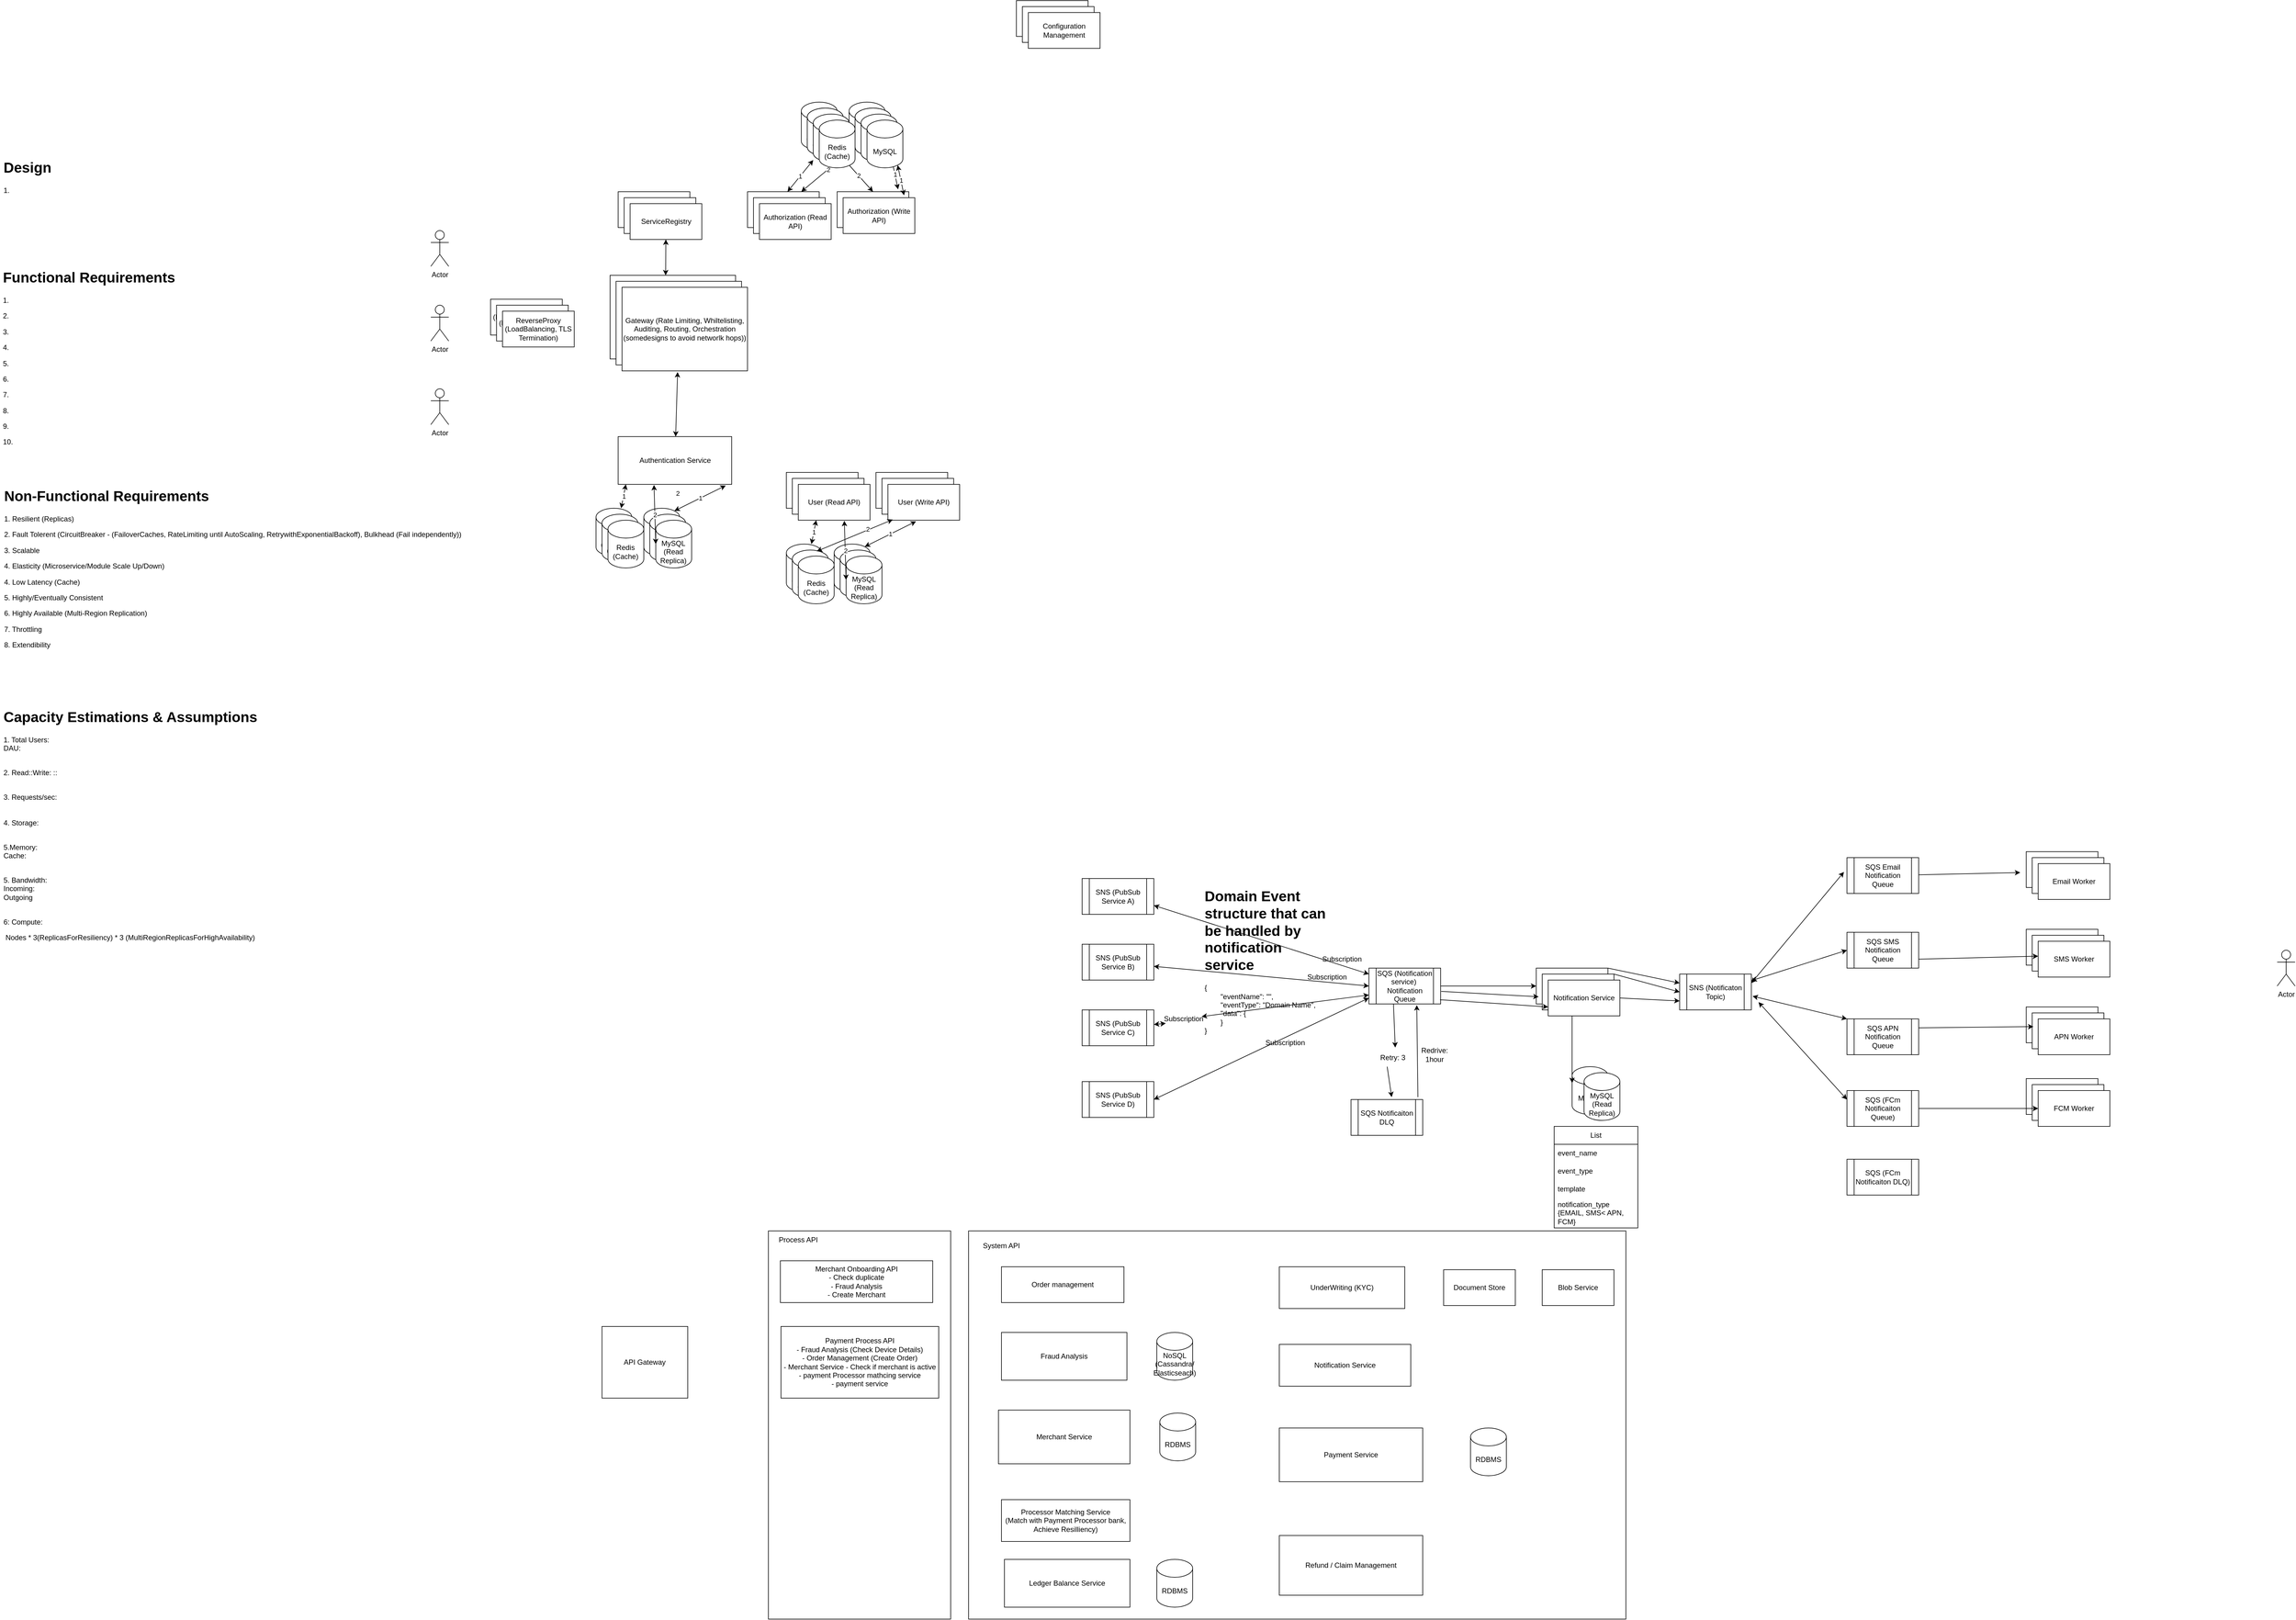 <mxfile version="21.6.8" type="device">
  <diagram id="5IbY6chEuLYtdWxYGzNw" name="Page-1">
    <mxGraphModel dx="3062" dy="1866" grid="1" gridSize="10" guides="1" tooltips="1" connect="1" arrows="1" fold="1" page="1" pageScale="1" pageWidth="850" pageHeight="1100" math="0" shadow="0">
      <root>
        <mxCell id="0" />
        <mxCell id="1" parent="0" />
        <mxCell id="gwHCqsxIp7rP5MhEEpe_-1" value="API Gateway (Authentication)" style="rounded=0;whiteSpace=wrap;html=1;" parent="1" vertex="1">
          <mxGeometry x="170" y="160" width="210" height="140" as="geometry" />
        </mxCell>
        <mxCell id="gwHCqsxIp7rP5MhEEpe_-2" value="Authorization" style="rounded=0;whiteSpace=wrap;html=1;" parent="1" vertex="1">
          <mxGeometry x="550" y="20" width="120" height="60" as="geometry" />
        </mxCell>
        <mxCell id="gwHCqsxIp7rP5MhEEpe_-3" value="ServiceRegistry" style="rounded=0;whiteSpace=wrap;html=1;" parent="1" vertex="1">
          <mxGeometry x="183.52" y="20" width="120" height="60" as="geometry" />
        </mxCell>
        <mxCell id="gwHCqsxIp7rP5MhEEpe_-4" value="ReverseProxy (LoadBalancing, TLS Termination)" style="rounded=0;whiteSpace=wrap;html=1;" parent="1" vertex="1">
          <mxGeometry x="-30" y="200" width="120" height="60" as="geometry" />
        </mxCell>
        <mxCell id="gwHCqsxIp7rP5MhEEpe_-5" value="ReverseProxy (LoadBalancing, TLS Termination)" style="rounded=0;whiteSpace=wrap;html=1;" parent="1" vertex="1">
          <mxGeometry x="-20" y="210" width="120" height="60" as="geometry" />
        </mxCell>
        <mxCell id="gwHCqsxIp7rP5MhEEpe_-6" value="ReverseProxy (LoadBalancing, TLS Termination)" style="rounded=0;whiteSpace=wrap;html=1;" parent="1" vertex="1">
          <mxGeometry x="-10" y="220" width="120" height="60" as="geometry" />
        </mxCell>
        <mxCell id="gwHCqsxIp7rP5MhEEpe_-7" value="API Gateway (Authentication)" style="rounded=0;whiteSpace=wrap;html=1;" parent="1" vertex="1">
          <mxGeometry x="180" y="170" width="210" height="140" as="geometry" />
        </mxCell>
        <mxCell id="gwHCqsxIp7rP5MhEEpe_-8" value="Gateway (Rate Limiting, Whiltelisting, Auditing, Routing, Orchestration (somedesigns to avoid networlk hops))" style="rounded=0;whiteSpace=wrap;html=1;" parent="1" vertex="1">
          <mxGeometry x="190" y="180" width="210" height="140" as="geometry" />
        </mxCell>
        <mxCell id="gwHCqsxIp7rP5MhEEpe_-9" value="ServiceRegistry" style="rounded=0;whiteSpace=wrap;html=1;" parent="1" vertex="1">
          <mxGeometry x="193.52" y="30" width="120" height="60" as="geometry" />
        </mxCell>
        <mxCell id="gwHCqsxIp7rP5MhEEpe_-10" value="ServiceRegistry" style="rounded=0;whiteSpace=wrap;html=1;" parent="1" vertex="1">
          <mxGeometry x="203.52" y="40" width="120" height="60" as="geometry" />
        </mxCell>
        <mxCell id="gwHCqsxIp7rP5MhEEpe_-11" value="Authorization (Write API)" style="rounded=0;whiteSpace=wrap;html=1;" parent="1" vertex="1">
          <mxGeometry x="560" y="30" width="120" height="60" as="geometry" />
        </mxCell>
        <mxCell id="gwHCqsxIp7rP5MhEEpe_-13" value="User" style="rounded=0;whiteSpace=wrap;html=1;" parent="1" vertex="1">
          <mxGeometry x="465" y="490" width="120" height="60" as="geometry" />
        </mxCell>
        <mxCell id="gwHCqsxIp7rP5MhEEpe_-14" value="User" style="rounded=0;whiteSpace=wrap;html=1;" parent="1" vertex="1">
          <mxGeometry x="475" y="500" width="120" height="60" as="geometry" />
        </mxCell>
        <mxCell id="gwHCqsxIp7rP5MhEEpe_-15" value="User (Read API)" style="rounded=0;whiteSpace=wrap;html=1;" parent="1" vertex="1">
          <mxGeometry x="485" y="510" width="120" height="60" as="geometry" />
        </mxCell>
        <mxCell id="gwHCqsxIp7rP5MhEEpe_-16" value="MySQL" style="shape=cylinder3;whiteSpace=wrap;html=1;boundedLbl=1;backgroundOutline=1;size=15;" parent="1" vertex="1">
          <mxGeometry x="570" y="-130" width="60" height="80" as="geometry" />
        </mxCell>
        <mxCell id="gwHCqsxIp7rP5MhEEpe_-18" value="Redis (Cache)" style="shape=cylinder3;whiteSpace=wrap;html=1;boundedLbl=1;backgroundOutline=1;size=15;" parent="1" vertex="1">
          <mxGeometry x="490" y="-130" width="60" height="80" as="geometry" />
        </mxCell>
        <mxCell id="gwHCqsxIp7rP5MhEEpe_-22" value="MySQL" style="shape=cylinder3;whiteSpace=wrap;html=1;boundedLbl=1;backgroundOutline=1;size=15;" parent="1" vertex="1">
          <mxGeometry x="580" y="-120" width="60" height="80" as="geometry" />
        </mxCell>
        <mxCell id="gwHCqsxIp7rP5MhEEpe_-23" value="Redis (Cache)" style="shape=cylinder3;whiteSpace=wrap;html=1;boundedLbl=1;backgroundOutline=1;size=15;" parent="1" vertex="1">
          <mxGeometry x="500" y="-120" width="60" height="80" as="geometry" />
        </mxCell>
        <mxCell id="gwHCqsxIp7rP5MhEEpe_-24" value="MySQL" style="shape=cylinder3;whiteSpace=wrap;html=1;boundedLbl=1;backgroundOutline=1;size=15;" parent="1" vertex="1">
          <mxGeometry x="590" y="-110" width="60" height="80" as="geometry" />
        </mxCell>
        <mxCell id="gwHCqsxIp7rP5MhEEpe_-25" value="Redis (Cache)" style="shape=cylinder3;whiteSpace=wrap;html=1;boundedLbl=1;backgroundOutline=1;size=15;" parent="1" vertex="1">
          <mxGeometry x="510" y="-110" width="60" height="80" as="geometry" />
        </mxCell>
        <mxCell id="gwHCqsxIp7rP5MhEEpe_-55" value="Authorization" style="rounded=0;whiteSpace=wrap;html=1;" parent="1" vertex="1">
          <mxGeometry x="400" y="20" width="120" height="60" as="geometry" />
        </mxCell>
        <mxCell id="gwHCqsxIp7rP5MhEEpe_-56" value="Authorization" style="rounded=0;whiteSpace=wrap;html=1;" parent="1" vertex="1">
          <mxGeometry x="410" y="30" width="120" height="60" as="geometry" />
        </mxCell>
        <mxCell id="gwHCqsxIp7rP5MhEEpe_-57" value="Authorization (Read API)" style="rounded=0;whiteSpace=wrap;html=1;" parent="1" vertex="1">
          <mxGeometry x="420" y="40" width="120" height="60" as="geometry" />
        </mxCell>
        <mxCell id="gwHCqsxIp7rP5MhEEpe_-58" value="1" style="endArrow=classic;startArrow=classic;html=1;rounded=0;exitX=0.85;exitY=-0.067;exitDx=0;exitDy=0;exitPerimeter=0;entryX=0.855;entryY=1;entryDx=0;entryDy=-4.35;entryPerimeter=0;" parent="1" source="gwHCqsxIp7rP5MhEEpe_-2" target="gwHCqsxIp7rP5MhEEpe_-24" edge="1">
          <mxGeometry width="50" height="50" relative="1" as="geometry">
            <mxPoint x="660" y="-30" as="sourcePoint" />
            <mxPoint x="710" y="-80" as="targetPoint" />
          </mxGeometry>
        </mxCell>
        <mxCell id="gwHCqsxIp7rP5MhEEpe_-59" value="1" style="endArrow=classic;startArrow=classic;html=1;rounded=0;exitX=0.558;exitY=0;exitDx=0;exitDy=0;exitPerimeter=0;" parent="1" source="gwHCqsxIp7rP5MhEEpe_-55" target="gwHCqsxIp7rP5MhEEpe_-25" edge="1">
          <mxGeometry width="50" height="50" relative="1" as="geometry">
            <mxPoint x="660" y="-30" as="sourcePoint" />
            <mxPoint x="710" y="-80" as="targetPoint" />
          </mxGeometry>
        </mxCell>
        <mxCell id="gwHCqsxIp7rP5MhEEpe_-60" value="2" style="endArrow=classic;startArrow=classic;html=1;rounded=0;exitX=0.75;exitY=0;exitDx=0;exitDy=0;entryX=0;entryY=1;entryDx=0;entryDy=-15;entryPerimeter=0;" parent="1" source="gwHCqsxIp7rP5MhEEpe_-55" target="gwHCqsxIp7rP5MhEEpe_-22" edge="1">
          <mxGeometry width="50" height="50" relative="1" as="geometry">
            <mxPoint x="660" y="-30" as="sourcePoint" />
            <mxPoint x="710" y="-80" as="targetPoint" />
          </mxGeometry>
        </mxCell>
        <mxCell id="gwHCqsxIp7rP5MhEEpe_-61" value="2" style="endArrow=classic;startArrow=classic;html=1;rounded=0;exitX=0.5;exitY=0;exitDx=0;exitDy=0;entryX=0.855;entryY=1;entryDx=0;entryDy=-4.35;entryPerimeter=0;" parent="1" source="gwHCqsxIp7rP5MhEEpe_-2" target="gwHCqsxIp7rP5MhEEpe_-25" edge="1">
          <mxGeometry width="50" height="50" relative="1" as="geometry">
            <mxPoint x="660" y="-30" as="sourcePoint" />
            <mxPoint x="710" y="-80" as="targetPoint" />
          </mxGeometry>
        </mxCell>
        <mxCell id="gwHCqsxIp7rP5MhEEpe_-63" value="MySQL" style="shape=cylinder3;whiteSpace=wrap;html=1;boundedLbl=1;backgroundOutline=1;size=15;" parent="1" vertex="1">
          <mxGeometry x="580" y="-120" width="60" height="80" as="geometry" />
        </mxCell>
        <mxCell id="gwHCqsxIp7rP5MhEEpe_-64" value="Redis (Cache)" style="shape=cylinder3;whiteSpace=wrap;html=1;boundedLbl=1;backgroundOutline=1;size=15;" parent="1" vertex="1">
          <mxGeometry x="500" y="-120" width="60" height="80" as="geometry" />
        </mxCell>
        <mxCell id="gwHCqsxIp7rP5MhEEpe_-65" value="MySQL" style="shape=cylinder3;whiteSpace=wrap;html=1;boundedLbl=1;backgroundOutline=1;size=15;" parent="1" vertex="1">
          <mxGeometry x="590" y="-110" width="60" height="80" as="geometry" />
        </mxCell>
        <mxCell id="gwHCqsxIp7rP5MhEEpe_-66" value="Redis (Cache)" style="shape=cylinder3;whiteSpace=wrap;html=1;boundedLbl=1;backgroundOutline=1;size=15;" parent="1" vertex="1">
          <mxGeometry x="510" y="-110" width="60" height="80" as="geometry" />
        </mxCell>
        <mxCell id="gwHCqsxIp7rP5MhEEpe_-67" value="MySQL" style="shape=cylinder3;whiteSpace=wrap;html=1;boundedLbl=1;backgroundOutline=1;size=15;" parent="1" vertex="1">
          <mxGeometry x="600" y="-100" width="60" height="80" as="geometry" />
        </mxCell>
        <mxCell id="gwHCqsxIp7rP5MhEEpe_-68" value="Redis (Cache)" style="shape=cylinder3;whiteSpace=wrap;html=1;boundedLbl=1;backgroundOutline=1;size=15;" parent="1" vertex="1">
          <mxGeometry x="520" y="-100" width="60" height="80" as="geometry" />
        </mxCell>
        <mxCell id="gwHCqsxIp7rP5MhEEpe_-69" value="1" style="endArrow=classic;startArrow=classic;html=1;rounded=0;exitX=0.85;exitY=-0.067;exitDx=0;exitDy=0;exitPerimeter=0;entryX=0.855;entryY=1;entryDx=0;entryDy=-4.35;entryPerimeter=0;" parent="1" target="gwHCqsxIp7rP5MhEEpe_-67" edge="1">
          <mxGeometry width="50" height="50" relative="1" as="geometry">
            <mxPoint x="662" y="25.98" as="sourcePoint" />
            <mxPoint x="720" y="-70" as="targetPoint" />
          </mxGeometry>
        </mxCell>
        <mxCell id="gwHCqsxIp7rP5MhEEpe_-70" value="MySQL" style="shape=cylinder3;whiteSpace=wrap;html=1;boundedLbl=1;backgroundOutline=1;size=15;" parent="1" vertex="1">
          <mxGeometry x="545" y="610" width="60" height="80" as="geometry" />
        </mxCell>
        <mxCell id="gwHCqsxIp7rP5MhEEpe_-71" value="Redis (Cache)" style="shape=cylinder3;whiteSpace=wrap;html=1;boundedLbl=1;backgroundOutline=1;size=15;" parent="1" vertex="1">
          <mxGeometry x="465" y="610" width="60" height="80" as="geometry" />
        </mxCell>
        <mxCell id="gwHCqsxIp7rP5MhEEpe_-72" value="MySQL" style="shape=cylinder3;whiteSpace=wrap;html=1;boundedLbl=1;backgroundOutline=1;size=15;" parent="1" vertex="1">
          <mxGeometry x="555" y="620" width="60" height="80" as="geometry" />
        </mxCell>
        <mxCell id="gwHCqsxIp7rP5MhEEpe_-73" value="Redis (Cache)" style="shape=cylinder3;whiteSpace=wrap;html=1;boundedLbl=1;backgroundOutline=1;size=15;" parent="1" vertex="1">
          <mxGeometry x="475" y="620" width="60" height="80" as="geometry" />
        </mxCell>
        <mxCell id="gwHCqsxIp7rP5MhEEpe_-74" value="MySQL (Read Replica)" style="shape=cylinder3;whiteSpace=wrap;html=1;boundedLbl=1;backgroundOutline=1;size=15;" parent="1" vertex="1">
          <mxGeometry x="565" y="630" width="60" height="80" as="geometry" />
        </mxCell>
        <mxCell id="gwHCqsxIp7rP5MhEEpe_-75" value="Redis (Cache)" style="shape=cylinder3;whiteSpace=wrap;html=1;boundedLbl=1;backgroundOutline=1;size=15;" parent="1" vertex="1">
          <mxGeometry x="485" y="630" width="60" height="80" as="geometry" />
        </mxCell>
        <mxCell id="gwHCqsxIp7rP5MhEEpe_-77" value="1" style="endArrow=classic;startArrow=classic;html=1;rounded=0;exitX=0.7;exitY=0;exitDx=0;exitDy=0;exitPerimeter=0;entryX=0.25;entryY=1;entryDx=0;entryDy=0;" parent="1" source="gwHCqsxIp7rP5MhEEpe_-71" target="gwHCqsxIp7rP5MhEEpe_-15" edge="1">
          <mxGeometry width="50" height="50" relative="1" as="geometry">
            <mxPoint x="965" y="460" as="sourcePoint" />
            <mxPoint x="1015" y="410" as="targetPoint" />
          </mxGeometry>
        </mxCell>
        <mxCell id="gwHCqsxIp7rP5MhEEpe_-79" value="User" style="rounded=0;whiteSpace=wrap;html=1;" parent="1" vertex="1">
          <mxGeometry x="615" y="490" width="120" height="60" as="geometry" />
        </mxCell>
        <mxCell id="gwHCqsxIp7rP5MhEEpe_-80" value="User" style="rounded=0;whiteSpace=wrap;html=1;" parent="1" vertex="1">
          <mxGeometry x="625" y="500" width="120" height="60" as="geometry" />
        </mxCell>
        <mxCell id="gwHCqsxIp7rP5MhEEpe_-81" value="User (Write API)" style="rounded=0;whiteSpace=wrap;html=1;" parent="1" vertex="1">
          <mxGeometry x="635" y="510" width="120" height="60" as="geometry" />
        </mxCell>
        <mxCell id="gwHCqsxIp7rP5MhEEpe_-82" value="1" style="endArrow=classic;startArrow=classic;html=1;rounded=0;exitX=0.855;exitY=0;exitDx=0;exitDy=4.35;exitPerimeter=0;entryX=0.392;entryY=1.033;entryDx=0;entryDy=0;entryPerimeter=0;" parent="1" source="gwHCqsxIp7rP5MhEEpe_-70" target="gwHCqsxIp7rP5MhEEpe_-81" edge="1">
          <mxGeometry width="50" height="50" relative="1" as="geometry">
            <mxPoint x="965" y="550" as="sourcePoint" />
            <mxPoint x="1015" y="500" as="targetPoint" />
          </mxGeometry>
        </mxCell>
        <mxCell id="gwHCqsxIp7rP5MhEEpe_-83" value="2" style="endArrow=classic;startArrow=classic;html=1;rounded=0;entryX=0.642;entryY=1.017;entryDx=0;entryDy=0;entryPerimeter=0;exitX=0;exitY=0.5;exitDx=0;exitDy=0;exitPerimeter=0;" parent="1" source="gwHCqsxIp7rP5MhEEpe_-74" target="gwHCqsxIp7rP5MhEEpe_-15" edge="1">
          <mxGeometry width="50" height="50" relative="1" as="geometry">
            <mxPoint x="965" y="550" as="sourcePoint" />
            <mxPoint x="1015" y="500" as="targetPoint" />
          </mxGeometry>
        </mxCell>
        <mxCell id="gwHCqsxIp7rP5MhEEpe_-84" value="" style="endArrow=classic;startArrow=classic;html=1;rounded=0;exitX=0.683;exitY=0.025;exitDx=0;exitDy=0;exitPerimeter=0;entryX=0.067;entryY=0.983;entryDx=0;entryDy=0;entryPerimeter=0;" parent="1" source="gwHCqsxIp7rP5MhEEpe_-73" target="gwHCqsxIp7rP5MhEEpe_-81" edge="1">
          <mxGeometry width="50" height="50" relative="1" as="geometry">
            <mxPoint x="965" y="550" as="sourcePoint" />
            <mxPoint x="1015" y="500" as="targetPoint" />
          </mxGeometry>
        </mxCell>
        <mxCell id="gwHCqsxIp7rP5MhEEpe_-85" value="2" style="edgeLabel;html=1;align=center;verticalAlign=middle;resizable=0;points=[];" parent="gwHCqsxIp7rP5MhEEpe_-84" vertex="1" connectable="0">
          <mxGeometry x="0.352" y="2" relative="1" as="geometry">
            <mxPoint as="offset" />
          </mxGeometry>
        </mxCell>
        <mxCell id="gwHCqsxIp7rP5MhEEpe_-108" value="Authentication Service" style="rounded=0;whiteSpace=wrap;html=1;" parent="1" vertex="1">
          <mxGeometry x="183.52" y="430" width="190" height="80" as="geometry" />
        </mxCell>
        <mxCell id="gwHCqsxIp7rP5MhEEpe_-109" value="MySQL" style="shape=cylinder3;whiteSpace=wrap;html=1;boundedLbl=1;backgroundOutline=1;size=15;" parent="1" vertex="1">
          <mxGeometry x="226.48" y="550" width="60" height="80" as="geometry" />
        </mxCell>
        <mxCell id="gwHCqsxIp7rP5MhEEpe_-110" value="Redis (Cache)" style="shape=cylinder3;whiteSpace=wrap;html=1;boundedLbl=1;backgroundOutline=1;size=15;" parent="1" vertex="1">
          <mxGeometry x="146.48" y="550" width="60" height="80" as="geometry" />
        </mxCell>
        <mxCell id="gwHCqsxIp7rP5MhEEpe_-111" value="MySQL" style="shape=cylinder3;whiteSpace=wrap;html=1;boundedLbl=1;backgroundOutline=1;size=15;" parent="1" vertex="1">
          <mxGeometry x="236.48" y="560" width="60" height="80" as="geometry" />
        </mxCell>
        <mxCell id="gwHCqsxIp7rP5MhEEpe_-112" value="Redis (Cache)" style="shape=cylinder3;whiteSpace=wrap;html=1;boundedLbl=1;backgroundOutline=1;size=15;" parent="1" vertex="1">
          <mxGeometry x="156.48" y="560" width="60" height="80" as="geometry" />
        </mxCell>
        <mxCell id="gwHCqsxIp7rP5MhEEpe_-113" value="MySQL (Read Replica)" style="shape=cylinder3;whiteSpace=wrap;html=1;boundedLbl=1;backgroundOutline=1;size=15;" parent="1" vertex="1">
          <mxGeometry x="246.48" y="570" width="60" height="80" as="geometry" />
        </mxCell>
        <mxCell id="gwHCqsxIp7rP5MhEEpe_-114" value="Redis (Cache)" style="shape=cylinder3;whiteSpace=wrap;html=1;boundedLbl=1;backgroundOutline=1;size=15;" parent="1" vertex="1">
          <mxGeometry x="166.48" y="570" width="60" height="80" as="geometry" />
        </mxCell>
        <mxCell id="gwHCqsxIp7rP5MhEEpe_-115" value="1" style="endArrow=classic;startArrow=classic;html=1;rounded=0;exitX=0.7;exitY=0;exitDx=0;exitDy=0;exitPerimeter=0;entryX=0.25;entryY=1;entryDx=0;entryDy=0;" parent="1" source="gwHCqsxIp7rP5MhEEpe_-110" edge="1">
          <mxGeometry width="50" height="50" relative="1" as="geometry">
            <mxPoint x="646.48" y="400" as="sourcePoint" />
            <mxPoint x="196.48" y="510" as="targetPoint" />
          </mxGeometry>
        </mxCell>
        <mxCell id="gwHCqsxIp7rP5MhEEpe_-116" value="1" style="endArrow=classic;startArrow=classic;html=1;rounded=0;exitX=0.855;exitY=0;exitDx=0;exitDy=4.35;exitPerimeter=0;entryX=0.392;entryY=1.033;entryDx=0;entryDy=0;entryPerimeter=0;" parent="1" source="gwHCqsxIp7rP5MhEEpe_-109" edge="1">
          <mxGeometry width="50" height="50" relative="1" as="geometry">
            <mxPoint x="646.48" y="490" as="sourcePoint" />
            <mxPoint x="363.52" y="511.98" as="targetPoint" />
          </mxGeometry>
        </mxCell>
        <mxCell id="gwHCqsxIp7rP5MhEEpe_-117" value="2" style="endArrow=classic;startArrow=classic;html=1;rounded=0;entryX=0.642;entryY=1.017;entryDx=0;entryDy=0;entryPerimeter=0;exitX=0;exitY=0.5;exitDx=0;exitDy=0;exitPerimeter=0;" parent="1" source="gwHCqsxIp7rP5MhEEpe_-113" edge="1">
          <mxGeometry width="50" height="50" relative="1" as="geometry">
            <mxPoint x="646.48" y="490" as="sourcePoint" />
            <mxPoint x="243.52" y="511.02" as="targetPoint" />
          </mxGeometry>
        </mxCell>
        <mxCell id="gwHCqsxIp7rP5MhEEpe_-118" value="2" style="edgeLabel;html=1;align=center;verticalAlign=middle;resizable=0;points=[];" parent="1" vertex="1" connectable="0">
          <mxGeometry x="282.517" y="524.34" as="geometry" />
        </mxCell>
        <mxCell id="gwHCqsxIp7rP5MhEEpe_-119" value="" style="endArrow=classic;startArrow=classic;html=1;rounded=0;exitX=0.443;exitY=0;exitDx=0;exitDy=0;exitPerimeter=0;" parent="1" source="gwHCqsxIp7rP5MhEEpe_-1" target="gwHCqsxIp7rP5MhEEpe_-10" edge="1">
          <mxGeometry width="50" height="50" relative="1" as="geometry">
            <mxPoint x="670" y="270" as="sourcePoint" />
            <mxPoint x="720" y="220" as="targetPoint" />
          </mxGeometry>
        </mxCell>
        <mxCell id="kbgFcAGoHfSZG_7xuQN--1" value="&lt;h1&gt;Functional Requirements&lt;br&gt;&lt;/h1&gt;&lt;p&gt;1.&lt;/p&gt;&lt;p&gt;2.&lt;/p&gt;&lt;p&gt;3.&lt;/p&gt;&lt;p&gt;4.&lt;/p&gt;&lt;p&gt;5.&lt;/p&gt;&lt;p&gt;6.&lt;/p&gt;&lt;p&gt;7.&lt;/p&gt;&lt;p&gt;8.&lt;/p&gt;&lt;p&gt;9.&lt;/p&gt;&lt;p&gt;10.&lt;/p&gt;&lt;p&gt;&lt;br&gt;&lt;/p&gt;" style="text;html=1;strokeColor=none;fillColor=none;spacing=5;spacingTop=-20;whiteSpace=wrap;overflow=hidden;rounded=0;" parent="1" vertex="1">
          <mxGeometry x="-851" y="144" width="650" height="355" as="geometry" />
        </mxCell>
        <mxCell id="kbgFcAGoHfSZG_7xuQN--2" value="&lt;h1&gt;Non-Functional Requirements&lt;br&gt;&lt;/h1&gt;&lt;p&gt;1. Resilient (Replicas)&lt;br&gt;&lt;/p&gt;&lt;p&gt;2. Fault Tolerent (CircuitBreaker - (FailoverCaches, RateLimiting until AutoScaling, RetrywithExponentialBackoff), Bulkhead (Fail independently))&lt;br&gt;&lt;/p&gt;&lt;p&gt;3. Scalable&lt;/p&gt;&lt;p&gt;4. Elasticity (Microservice/Module Scale Up/Down)&lt;br&gt;&lt;/p&gt;&lt;p&gt;4. Low Latency (Cache)&lt;br&gt;&lt;/p&gt;&lt;p&gt;5. Highly/Eventually Consistent&lt;/p&gt;&lt;p&gt;6. Highly Available (Multi-Region Replication)&lt;br&gt;&lt;/p&gt;&lt;p&gt;7. Throttling&lt;/p&gt;&lt;p&gt;8. Extendibility&lt;br&gt;&lt;/p&gt;" style="text;html=1;strokeColor=none;fillColor=none;spacing=5;spacingTop=-20;whiteSpace=wrap;overflow=hidden;rounded=0;" parent="1" vertex="1">
          <mxGeometry x="-849" y="510" width="779" height="290" as="geometry" />
        </mxCell>
        <mxCell id="kbgFcAGoHfSZG_7xuQN--3" value="&lt;h1&gt;Design&lt;br&gt;&lt;/h1&gt;&lt;p&gt;1.&lt;/p&gt;" style="text;html=1;strokeColor=none;fillColor=none;spacing=5;spacingTop=-20;whiteSpace=wrap;overflow=hidden;rounded=0;" parent="1" vertex="1">
          <mxGeometry x="-850" y="-40" width="720" height="160" as="geometry" />
        </mxCell>
        <mxCell id="kbgFcAGoHfSZG_7xuQN--4" value="Actor" style="shape=umlActor;verticalLabelPosition=bottom;verticalAlign=top;html=1;outlineConnect=0;" parent="1" vertex="1">
          <mxGeometry x="-130" y="210" width="30" height="60" as="geometry" />
        </mxCell>
        <mxCell id="kbgFcAGoHfSZG_7xuQN--5" value="Actor" style="shape=umlActor;verticalLabelPosition=bottom;verticalAlign=top;html=1;outlineConnect=0;" parent="1" vertex="1">
          <mxGeometry x="-130" y="350" width="30" height="60" as="geometry" />
        </mxCell>
        <mxCell id="kbgFcAGoHfSZG_7xuQN--6" value="Actor" style="shape=umlActor;verticalLabelPosition=bottom;verticalAlign=top;html=1;outlineConnect=0;" parent="1" vertex="1">
          <mxGeometry x="-130" y="85" width="30" height="60" as="geometry" />
        </mxCell>
        <mxCell id="kbgFcAGoHfSZG_7xuQN--11" value="Configuration Management" style="rounded=0;whiteSpace=wrap;html=1;" parent="1" vertex="1">
          <mxGeometry x="850" y="-300" width="120" height="60" as="geometry" />
        </mxCell>
        <mxCell id="kbgFcAGoHfSZG_7xuQN--12" value="Configuration Management" style="rounded=0;whiteSpace=wrap;html=1;" parent="1" vertex="1">
          <mxGeometry x="860" y="-290" width="120" height="60" as="geometry" />
        </mxCell>
        <mxCell id="kbgFcAGoHfSZG_7xuQN--13" value="Configuration Management" style="rounded=0;whiteSpace=wrap;html=1;" parent="1" vertex="1">
          <mxGeometry x="870" y="-280" width="120" height="60" as="geometry" />
        </mxCell>
        <mxCell id="kbgFcAGoHfSZG_7xuQN--14" value="" style="endArrow=classic;startArrow=classic;html=1;rounded=0;entryX=0.443;entryY=1.014;entryDx=0;entryDy=0;entryPerimeter=0;" parent="1" source="gwHCqsxIp7rP5MhEEpe_-108" target="gwHCqsxIp7rP5MhEEpe_-8" edge="1">
          <mxGeometry width="50" height="50" relative="1" as="geometry">
            <mxPoint x="600" y="470" as="sourcePoint" />
            <mxPoint x="650" y="420" as="targetPoint" />
          </mxGeometry>
        </mxCell>
        <mxCell id="kbgFcAGoHfSZG_7xuQN--94" value="&lt;h1&gt;Capacity Estimations &amp;amp; Assumptions&lt;br&gt;&lt;/h1&gt;&lt;p&gt;1. Total Users:&lt;br&gt;DAU: &lt;br&gt;&lt;br&gt;&lt;/p&gt;&lt;p&gt;2. Read::Write: ::&lt;br&gt;&lt;br&gt;&lt;/p&gt;&lt;p&gt;3. Requests/sec:&lt;br&gt;&lt;br&gt;&lt;br&gt; 4. Storage:&lt;br&gt;&lt;br&gt; &lt;/p&gt;&lt;p&gt;5.Memory:&lt;br&gt;Cache:&lt;br&gt;&lt;br&gt;&lt;/p&gt;&lt;p&gt;5. Bandwidth:&lt;br&gt;Incoming:&lt;br&gt;Outgoing&lt;/p&gt;&lt;p&gt;&lt;br&gt;6: Compute:&lt;/p&gt;&lt;p&gt;&amp;nbsp;Nodes * 3(ReplicasForResiliency) * 3 (MultiRegionReplicasForHighAvailability)&lt;br&gt;&lt;/p&gt;" style="text;html=1;strokeColor=none;fillColor=none;spacing=5;spacingTop=-20;whiteSpace=wrap;overflow=hidden;rounded=0;" parent="1" vertex="1">
          <mxGeometry x="-850" y="880" width="630" height="540" as="geometry" />
        </mxCell>
        <mxCell id="kb_eebOLBFyuU_Tj5Dm--1" value="API Gateway" style="rounded=0;whiteSpace=wrap;html=1;" parent="1" vertex="1">
          <mxGeometry x="156.48" y="1920" width="143.52" height="120" as="geometry" />
        </mxCell>
        <mxCell id="kb_eebOLBFyuU_Tj5Dm--2" value="" style="rounded=0;whiteSpace=wrap;html=1;" parent="1" vertex="1">
          <mxGeometry x="435" y="1760" width="305" height="650" as="geometry" />
        </mxCell>
        <mxCell id="kb_eebOLBFyuU_Tj5Dm--3" value="" style="rounded=0;whiteSpace=wrap;html=1;" parent="1" vertex="1">
          <mxGeometry x="770" y="1760" width="1100" height="650" as="geometry" />
        </mxCell>
        <mxCell id="kb_eebOLBFyuU_Tj5Dm--4" value="Process API" style="text;html=1;strokeColor=none;fillColor=none;align=center;verticalAlign=middle;whiteSpace=wrap;rounded=0;" parent="1" vertex="1">
          <mxGeometry x="435" y="1760" width="100" height="30" as="geometry" />
        </mxCell>
        <mxCell id="kb_eebOLBFyuU_Tj5Dm--5" value="System API" style="text;html=1;strokeColor=none;fillColor=none;align=center;verticalAlign=middle;whiteSpace=wrap;rounded=0;" parent="1" vertex="1">
          <mxGeometry x="780" y="1770" width="90" height="30" as="geometry" />
        </mxCell>
        <mxCell id="kb_eebOLBFyuU_Tj5Dm--7" value="Merchant Onboarding API&lt;br&gt;- Check duplicate&lt;br&gt;&lt;div&gt;- Fraud Analysis&lt;/div&gt;&lt;div&gt;- Create Merchant&lt;br&gt;&lt;/div&gt;" style="rounded=0;whiteSpace=wrap;html=1;" parent="1" vertex="1">
          <mxGeometry x="455" y="1810" width="255" height="70" as="geometry" />
        </mxCell>
        <mxCell id="kb_eebOLBFyuU_Tj5Dm--8" value="Payment Process API&lt;br&gt;&lt;div&gt;- Fraud Analysis (Check Device Details)&lt;/div&gt;&lt;div&gt;- Order Management (Create Order)&lt;br&gt;- Merchant Service - Check if merchant is active&lt;br&gt;- payment Processor mathcing service&lt;br&gt;- payment service&lt;br&gt;&lt;/div&gt;" style="rounded=0;whiteSpace=wrap;html=1;" parent="1" vertex="1">
          <mxGeometry x="456" y="1920" width="264" height="120" as="geometry" />
        </mxCell>
        <mxCell id="kb_eebOLBFyuU_Tj5Dm--9" value="Fraud Analysis" style="rounded=0;whiteSpace=wrap;html=1;" parent="1" vertex="1">
          <mxGeometry x="825" y="1930" width="210" height="80" as="geometry" />
        </mxCell>
        <mxCell id="kb_eebOLBFyuU_Tj5Dm--10" value="Order management" style="rounded=0;whiteSpace=wrap;html=1;" parent="1" vertex="1">
          <mxGeometry x="825" y="1820" width="205" height="60" as="geometry" />
        </mxCell>
        <mxCell id="kb_eebOLBFyuU_Tj5Dm--11" value="NoSQL (Cassandra/&lt;br&gt;Elasticseach)" style="shape=cylinder3;whiteSpace=wrap;html=1;boundedLbl=1;backgroundOutline=1;size=15;" parent="1" vertex="1">
          <mxGeometry x="1085" y="1930" width="60" height="80" as="geometry" />
        </mxCell>
        <mxCell id="kb_eebOLBFyuU_Tj5Dm--12" value="Merchant Service" style="rounded=0;whiteSpace=wrap;html=1;" parent="1" vertex="1">
          <mxGeometry x="820" y="2060" width="220" height="90" as="geometry" />
        </mxCell>
        <mxCell id="kb_eebOLBFyuU_Tj5Dm--13" value="RDBMS" style="shape=cylinder3;whiteSpace=wrap;html=1;boundedLbl=1;backgroundOutline=1;size=15;" parent="1" vertex="1">
          <mxGeometry x="1090" y="2065" width="60" height="80" as="geometry" />
        </mxCell>
        <mxCell id="kb_eebOLBFyuU_Tj5Dm--14" value="Processor Matching Service &lt;br&gt;(Match with Payment Processor bank,&lt;br&gt;Achieve Resilliency)" style="rounded=0;whiteSpace=wrap;html=1;" parent="1" vertex="1">
          <mxGeometry x="825" y="2210" width="215" height="70" as="geometry" />
        </mxCell>
        <mxCell id="kb_eebOLBFyuU_Tj5Dm--15" value="UnderWriting (KYC)" style="rounded=0;whiteSpace=wrap;html=1;" parent="1" vertex="1">
          <mxGeometry x="1290" y="1820" width="210" height="70" as="geometry" />
        </mxCell>
        <mxCell id="kb_eebOLBFyuU_Tj5Dm--16" value="Notification Service" style="rounded=0;whiteSpace=wrap;html=1;" parent="1" vertex="1">
          <mxGeometry x="1290" y="1950" width="220" height="70" as="geometry" />
        </mxCell>
        <mxCell id="kb_eebOLBFyuU_Tj5Dm--18" value="Payment Service" style="rounded=0;whiteSpace=wrap;html=1;" parent="1" vertex="1">
          <mxGeometry x="1290" y="2090" width="240" height="90" as="geometry" />
        </mxCell>
        <mxCell id="kb_eebOLBFyuU_Tj5Dm--19" value="Document Store" style="rounded=0;whiteSpace=wrap;html=1;" parent="1" vertex="1">
          <mxGeometry x="1565" y="1825" width="120" height="60" as="geometry" />
        </mxCell>
        <mxCell id="kb_eebOLBFyuU_Tj5Dm--20" value="Blob Service" style="rounded=0;whiteSpace=wrap;html=1;" parent="1" vertex="1">
          <mxGeometry x="1730" y="1825" width="120" height="60" as="geometry" />
        </mxCell>
        <mxCell id="kb_eebOLBFyuU_Tj5Dm--21" value="RDBMS" style="shape=cylinder3;whiteSpace=wrap;html=1;boundedLbl=1;backgroundOutline=1;size=15;" parent="1" vertex="1">
          <mxGeometry x="1610" y="2090" width="60" height="80" as="geometry" />
        </mxCell>
        <mxCell id="kb_eebOLBFyuU_Tj5Dm--22" value="Refund / Claim Management" style="rounded=0;whiteSpace=wrap;html=1;" parent="1" vertex="1">
          <mxGeometry x="1290" y="2270" width="240" height="100" as="geometry" />
        </mxCell>
        <mxCell id="kb_eebOLBFyuU_Tj5Dm--24" value="Ledger Balance Service" style="rounded=0;whiteSpace=wrap;html=1;" parent="1" vertex="1">
          <mxGeometry x="830" y="2310" width="210" height="80" as="geometry" />
        </mxCell>
        <mxCell id="kb_eebOLBFyuU_Tj5Dm--25" value="RDBMS" style="shape=cylinder3;whiteSpace=wrap;html=1;boundedLbl=1;backgroundOutline=1;size=15;" parent="1" vertex="1">
          <mxGeometry x="1085" y="2310" width="60" height="80" as="geometry" />
        </mxCell>
        <mxCell id="PAITsjhqFZbdv7n3hjvy-2" value="SQS (Notification service)&amp;nbsp;&lt;br&gt;Notification Queue" style="shape=process;whiteSpace=wrap;html=1;backgroundOutline=1;" parent="1" vertex="1">
          <mxGeometry x="1440" y="1320" width="120" height="60" as="geometry" />
        </mxCell>
        <mxCell id="PAITsjhqFZbdv7n3hjvy-3" value="SNS (PubSub Service A)" style="shape=process;whiteSpace=wrap;html=1;backgroundOutline=1;" parent="1" vertex="1">
          <mxGeometry x="960" y="1170" width="120" height="60" as="geometry" />
        </mxCell>
        <mxCell id="PAITsjhqFZbdv7n3hjvy-4" value="SNS (PubSub Service B)" style="shape=process;whiteSpace=wrap;html=1;backgroundOutline=1;" parent="1" vertex="1">
          <mxGeometry x="960" y="1280" width="120" height="60" as="geometry" />
        </mxCell>
        <mxCell id="PAITsjhqFZbdv7n3hjvy-5" value="SNS (PubSub Service C)" style="shape=process;whiteSpace=wrap;html=1;backgroundOutline=1;" parent="1" vertex="1">
          <mxGeometry x="960" y="1390" width="120" height="60" as="geometry" />
        </mxCell>
        <mxCell id="PAITsjhqFZbdv7n3hjvy-6" value="SNS (PubSub Service D)" style="shape=process;whiteSpace=wrap;html=1;backgroundOutline=1;" parent="1" vertex="1">
          <mxGeometry x="960" y="1510" width="120" height="60" as="geometry" />
        </mxCell>
        <mxCell id="PAITsjhqFZbdv7n3hjvy-9" value="&lt;h1&gt;Domain Event structure that can be handled by notification service&lt;/h1&gt;&lt;div&gt;{&lt;/div&gt;&lt;div&gt;&lt;span style=&quot;white-space: pre;&quot;&gt;&#x9;&lt;/span&gt;&quot;eventName&quot;: &quot;&quot;,&lt;br&gt;&lt;/div&gt;&lt;div&gt;&lt;span style=&quot;white-space: pre;&quot;&gt;&#x9;&lt;/span&gt;&quot;eventType&quot;: &quot;Domain Name&quot;,&lt;br&gt;&lt;span style=&quot;white-space: pre;&quot;&gt;&#x9;&lt;/span&gt;&quot;data&quot;: {&lt;/div&gt;&lt;div&gt;&lt;span style=&quot;white-space: pre;&quot;&gt;&#x9;&lt;/span&gt;}&lt;br&gt;&lt;/div&gt;&lt;div&gt;}&lt;/div&gt;" style="text;html=1;strokeColor=none;fillColor=none;spacing=5;spacingTop=-20;whiteSpace=wrap;overflow=hidden;rounded=0;" parent="1" vertex="1">
          <mxGeometry x="1160" y="1180" width="220" height="330" as="geometry" />
        </mxCell>
        <mxCell id="PAITsjhqFZbdv7n3hjvy-18" value="SQS Notificaiton DLQ" style="shape=process;whiteSpace=wrap;html=1;backgroundOutline=1;" parent="1" vertex="1">
          <mxGeometry x="1410" y="1540" width="120" height="60" as="geometry" />
        </mxCell>
        <mxCell id="PAITsjhqFZbdv7n3hjvy-19" value="Notification Service" style="rounded=0;whiteSpace=wrap;html=1;" parent="1" vertex="1">
          <mxGeometry x="1720" y="1320" width="120" height="60" as="geometry" />
        </mxCell>
        <mxCell id="PAITsjhqFZbdv7n3hjvy-24" value="MySQL" style="shape=cylinder3;whiteSpace=wrap;html=1;boundedLbl=1;backgroundOutline=1;size=15;" parent="1" vertex="1">
          <mxGeometry x="1780" y="1485" width="60" height="80" as="geometry" />
        </mxCell>
        <mxCell id="PAITsjhqFZbdv7n3hjvy-25" value="MySQL (Read Replica)" style="shape=cylinder3;whiteSpace=wrap;html=1;boundedLbl=1;backgroundOutline=1;size=15;" parent="1" vertex="1">
          <mxGeometry x="1800" y="1495" width="60" height="80" as="geometry" />
        </mxCell>
        <mxCell id="PAITsjhqFZbdv7n3hjvy-26" value="List" style="swimlane;fontStyle=0;childLayout=stackLayout;horizontal=1;startSize=30;horizontalStack=0;resizeParent=1;resizeParentMax=0;resizeLast=0;collapsible=1;marginBottom=0;whiteSpace=wrap;html=1;" parent="1" vertex="1">
          <mxGeometry x="1750" y="1585" width="140" height="170" as="geometry" />
        </mxCell>
        <mxCell id="PAITsjhqFZbdv7n3hjvy-27" value="event_name" style="text;strokeColor=none;fillColor=none;align=left;verticalAlign=middle;spacingLeft=4;spacingRight=4;overflow=hidden;points=[[0,0.5],[1,0.5]];portConstraint=eastwest;rotatable=0;whiteSpace=wrap;html=1;" parent="PAITsjhqFZbdv7n3hjvy-26" vertex="1">
          <mxGeometry y="30" width="140" height="30" as="geometry" />
        </mxCell>
        <mxCell id="PAITsjhqFZbdv7n3hjvy-28" value="event_type" style="text;strokeColor=none;fillColor=none;align=left;verticalAlign=middle;spacingLeft=4;spacingRight=4;overflow=hidden;points=[[0,0.5],[1,0.5]];portConstraint=eastwest;rotatable=0;whiteSpace=wrap;html=1;" parent="PAITsjhqFZbdv7n3hjvy-26" vertex="1">
          <mxGeometry y="60" width="140" height="30" as="geometry" />
        </mxCell>
        <mxCell id="PAITsjhqFZbdv7n3hjvy-29" value="template" style="text;strokeColor=none;fillColor=none;align=left;verticalAlign=middle;spacingLeft=4;spacingRight=4;overflow=hidden;points=[[0,0.5],[1,0.5]];portConstraint=eastwest;rotatable=0;whiteSpace=wrap;html=1;" parent="PAITsjhqFZbdv7n3hjvy-26" vertex="1">
          <mxGeometry y="90" width="140" height="30" as="geometry" />
        </mxCell>
        <mxCell id="PAITsjhqFZbdv7n3hjvy-30" value="notification_type {EMAIL, SMS&amp;lt; APN, FCM}" style="text;strokeColor=none;fillColor=none;align=left;verticalAlign=middle;spacingLeft=4;spacingRight=4;overflow=hidden;points=[[0,0.5],[1,0.5]];portConstraint=eastwest;rotatable=0;whiteSpace=wrap;html=1;" parent="PAITsjhqFZbdv7n3hjvy-26" vertex="1">
          <mxGeometry y="120" width="140" height="50" as="geometry" />
        </mxCell>
        <mxCell id="PAITsjhqFZbdv7n3hjvy-31" value="" style="endArrow=classic;startArrow=classic;html=1;rounded=0;entryX=0;entryY=0;entryDx=0;entryDy=27.5;entryPerimeter=0;exitX=0.5;exitY=1;exitDx=0;exitDy=0;" parent="1" source="PAITsjhqFZbdv7n3hjvy-19" target="PAITsjhqFZbdv7n3hjvy-24" edge="1">
          <mxGeometry width="50" height="50" relative="1" as="geometry">
            <mxPoint x="1440" y="1400" as="sourcePoint" />
            <mxPoint x="1490" y="1350" as="targetPoint" />
          </mxGeometry>
        </mxCell>
        <mxCell id="PAITsjhqFZbdv7n3hjvy-32" value="" style="endArrow=classic;startArrow=classic;html=1;rounded=0;exitX=1;exitY=0.5;exitDx=0;exitDy=0;" parent="1" source="PAITsjhqFZbdv7n3hjvy-6" edge="1">
          <mxGeometry width="50" height="50" relative="1" as="geometry">
            <mxPoint x="1440" y="1400" as="sourcePoint" />
            <mxPoint x="1440" y="1370" as="targetPoint" />
          </mxGeometry>
        </mxCell>
        <mxCell id="PAITsjhqFZbdv7n3hjvy-33" value="Subscription" style="text;html=1;strokeColor=none;fillColor=none;align=center;verticalAlign=middle;whiteSpace=wrap;rounded=0;" parent="1" vertex="1">
          <mxGeometry x="1270" y="1430" width="60" height="30" as="geometry" />
        </mxCell>
        <mxCell id="PAITsjhqFZbdv7n3hjvy-34" value="" style="endArrow=classic;startArrow=classic;html=1;rounded=0;entryX=0;entryY=0.75;entryDx=0;entryDy=0;" parent="1" source="PAITsjhqFZbdv7n3hjvy-39" target="PAITsjhqFZbdv7n3hjvy-2" edge="1">
          <mxGeometry width="50" height="50" relative="1" as="geometry">
            <mxPoint x="1090" y="1550" as="sourcePoint" />
            <mxPoint x="1500" y="1360" as="targetPoint" />
          </mxGeometry>
        </mxCell>
        <mxCell id="PAITsjhqFZbdv7n3hjvy-35" value="" style="endArrow=classic;startArrow=classic;html=1;rounded=0;exitX=1;exitY=0.617;exitDx=0;exitDy=0;exitPerimeter=0;entryX=0;entryY=0.5;entryDx=0;entryDy=0;" parent="1" source="PAITsjhqFZbdv7n3hjvy-4" target="PAITsjhqFZbdv7n3hjvy-2" edge="1">
          <mxGeometry width="50" height="50" relative="1" as="geometry">
            <mxPoint x="1440" y="1400" as="sourcePoint" />
            <mxPoint x="1490" y="1350" as="targetPoint" />
          </mxGeometry>
        </mxCell>
        <mxCell id="PAITsjhqFZbdv7n3hjvy-37" value="Subscription" style="text;html=1;strokeColor=none;fillColor=none;align=center;verticalAlign=middle;whiteSpace=wrap;rounded=0;" parent="1" vertex="1">
          <mxGeometry x="1340" y="1320" width="60" height="30" as="geometry" />
        </mxCell>
        <mxCell id="PAITsjhqFZbdv7n3hjvy-40" value="" style="endArrow=classic;startArrow=classic;html=1;rounded=0;entryX=0;entryY=0.75;entryDx=0;entryDy=0;" parent="1" source="PAITsjhqFZbdv7n3hjvy-5" target="PAITsjhqFZbdv7n3hjvy-39" edge="1">
          <mxGeometry width="50" height="50" relative="1" as="geometry">
            <mxPoint x="1080" y="1412" as="sourcePoint" />
            <mxPoint x="1445" y="1365" as="targetPoint" />
          </mxGeometry>
        </mxCell>
        <mxCell id="PAITsjhqFZbdv7n3hjvy-39" value="Subscription" style="text;html=1;strokeColor=none;fillColor=none;align=center;verticalAlign=middle;whiteSpace=wrap;rounded=0;" parent="1" vertex="1">
          <mxGeometry x="1100" y="1390" width="60" height="30" as="geometry" />
        </mxCell>
        <mxCell id="PAITsjhqFZbdv7n3hjvy-42" value="" style="endArrow=classic;startArrow=classic;html=1;rounded=0;exitX=1;exitY=0.75;exitDx=0;exitDy=0;" parent="1" source="PAITsjhqFZbdv7n3hjvy-3" edge="1">
          <mxGeometry width="50" height="50" relative="1" as="geometry">
            <mxPoint x="1080" y="1215" as="sourcePoint" />
            <mxPoint x="1440" y="1330" as="targetPoint" />
          </mxGeometry>
        </mxCell>
        <mxCell id="PAITsjhqFZbdv7n3hjvy-44" value="Subscription" style="text;html=1;strokeColor=none;fillColor=none;align=center;verticalAlign=middle;whiteSpace=wrap;rounded=0;" parent="1" vertex="1">
          <mxGeometry x="1365" y="1290" width="60" height="30" as="geometry" />
        </mxCell>
        <mxCell id="PAITsjhqFZbdv7n3hjvy-45" value="" style="endArrow=classic;html=1;rounded=0;entryX=0;entryY=0.5;entryDx=0;entryDy=0;exitX=1;exitY=0.5;exitDx=0;exitDy=0;" parent="1" source="PAITsjhqFZbdv7n3hjvy-2" target="PAITsjhqFZbdv7n3hjvy-19" edge="1">
          <mxGeometry width="50" height="50" relative="1" as="geometry">
            <mxPoint x="1440" y="1400" as="sourcePoint" />
            <mxPoint x="1490" y="1350" as="targetPoint" />
          </mxGeometry>
        </mxCell>
        <mxCell id="PAITsjhqFZbdv7n3hjvy-47" value="" style="endArrow=classic;html=1;rounded=0;entryX=0.567;entryY=-0.067;entryDx=0;entryDy=0;entryPerimeter=0;exitX=0.342;exitY=1;exitDx=0;exitDy=0;exitPerimeter=0;" parent="1" source="PAITsjhqFZbdv7n3hjvy-49" target="PAITsjhqFZbdv7n3hjvy-18" edge="1">
          <mxGeometry width="50" height="50" relative="1" as="geometry">
            <mxPoint x="1440" y="1400" as="sourcePoint" />
            <mxPoint x="1490" y="1350" as="targetPoint" />
          </mxGeometry>
        </mxCell>
        <mxCell id="PAITsjhqFZbdv7n3hjvy-48" value="" style="endArrow=classic;html=1;rounded=0;entryX=0.567;entryY=-0.067;entryDx=0;entryDy=0;entryPerimeter=0;exitX=0.342;exitY=1;exitDx=0;exitDy=0;exitPerimeter=0;" parent="1" source="PAITsjhqFZbdv7n3hjvy-2" target="PAITsjhqFZbdv7n3hjvy-49" edge="1">
          <mxGeometry width="50" height="50" relative="1" as="geometry">
            <mxPoint x="1481" y="1380" as="sourcePoint" />
            <mxPoint x="1478" y="1536" as="targetPoint" />
          </mxGeometry>
        </mxCell>
        <mxCell id="PAITsjhqFZbdv7n3hjvy-49" value="Retry: 3" style="text;html=1;strokeColor=none;fillColor=none;align=center;verticalAlign=middle;whiteSpace=wrap;rounded=0;" parent="1" vertex="1">
          <mxGeometry x="1450" y="1455" width="60" height="30" as="geometry" />
        </mxCell>
        <mxCell id="PAITsjhqFZbdv7n3hjvy-51" value="Notification Service" style="rounded=0;whiteSpace=wrap;html=1;" parent="1" vertex="1">
          <mxGeometry x="1730" y="1330" width="120" height="60" as="geometry" />
        </mxCell>
        <mxCell id="PAITsjhqFZbdv7n3hjvy-52" value="Notification Service" style="rounded=0;whiteSpace=wrap;html=1;" parent="1" vertex="1">
          <mxGeometry x="1740" y="1340" width="120" height="60" as="geometry" />
        </mxCell>
        <mxCell id="PAITsjhqFZbdv7n3hjvy-53" value="" style="endArrow=classic;html=1;rounded=0;exitX=1.008;exitY=0.65;exitDx=0;exitDy=0;exitPerimeter=0;entryX=-0.05;entryY=0.633;entryDx=0;entryDy=0;entryPerimeter=0;" parent="1" source="PAITsjhqFZbdv7n3hjvy-2" target="PAITsjhqFZbdv7n3hjvy-51" edge="1">
          <mxGeometry width="50" height="50" relative="1" as="geometry">
            <mxPoint x="1690" y="1400" as="sourcePoint" />
            <mxPoint x="1740" y="1350" as="targetPoint" />
          </mxGeometry>
        </mxCell>
        <mxCell id="PAITsjhqFZbdv7n3hjvy-54" value="" style="endArrow=classic;html=1;rounded=0;exitX=0.992;exitY=0.883;exitDx=0;exitDy=0;exitPerimeter=0;entryX=0;entryY=0.75;entryDx=0;entryDy=0;" parent="1" source="PAITsjhqFZbdv7n3hjvy-2" target="PAITsjhqFZbdv7n3hjvy-52" edge="1">
          <mxGeometry width="50" height="50" relative="1" as="geometry">
            <mxPoint x="1690" y="1400" as="sourcePoint" />
            <mxPoint x="1740" y="1350" as="targetPoint" />
          </mxGeometry>
        </mxCell>
        <mxCell id="PAITsjhqFZbdv7n3hjvy-55" value="Email Worker" style="rounded=0;whiteSpace=wrap;html=1;" parent="1" vertex="1">
          <mxGeometry x="2540" y="1125" width="120" height="60" as="geometry" />
        </mxCell>
        <mxCell id="PAITsjhqFZbdv7n3hjvy-56" value="SMS Worker" style="rounded=0;whiteSpace=wrap;html=1;" parent="1" vertex="1">
          <mxGeometry x="2540" y="1255" width="120" height="60" as="geometry" />
        </mxCell>
        <mxCell id="PAITsjhqFZbdv7n3hjvy-57" value="APN Worker" style="rounded=0;whiteSpace=wrap;html=1;" parent="1" vertex="1">
          <mxGeometry x="2540" y="1385" width="120" height="60" as="geometry" />
        </mxCell>
        <mxCell id="PAITsjhqFZbdv7n3hjvy-58" value="FCM Worker" style="rounded=0;whiteSpace=wrap;html=1;" parent="1" vertex="1">
          <mxGeometry x="2540" y="1505" width="120" height="60" as="geometry" />
        </mxCell>
        <mxCell id="PAITsjhqFZbdv7n3hjvy-59" value="Email Worker" style="rounded=0;whiteSpace=wrap;html=1;" parent="1" vertex="1">
          <mxGeometry x="2550" y="1135" width="120" height="60" as="geometry" />
        </mxCell>
        <mxCell id="PAITsjhqFZbdv7n3hjvy-60" value="Email Worker" style="rounded=0;whiteSpace=wrap;html=1;" parent="1" vertex="1">
          <mxGeometry x="2560" y="1145" width="120" height="60" as="geometry" />
        </mxCell>
        <mxCell id="PAITsjhqFZbdv7n3hjvy-62" value="SMS Worker" style="rounded=0;whiteSpace=wrap;html=1;" parent="1" vertex="1">
          <mxGeometry x="2550" y="1265" width="120" height="60" as="geometry" />
        </mxCell>
        <mxCell id="PAITsjhqFZbdv7n3hjvy-63" value="SMS Worker" style="rounded=0;whiteSpace=wrap;html=1;" parent="1" vertex="1">
          <mxGeometry x="2560" y="1275" width="120" height="60" as="geometry" />
        </mxCell>
        <mxCell id="PAITsjhqFZbdv7n3hjvy-64" value="APN Worker" style="rounded=0;whiteSpace=wrap;html=1;" parent="1" vertex="1">
          <mxGeometry x="2550" y="1395" width="120" height="60" as="geometry" />
        </mxCell>
        <mxCell id="PAITsjhqFZbdv7n3hjvy-65" value="APN Worker" style="rounded=0;whiteSpace=wrap;html=1;" parent="1" vertex="1">
          <mxGeometry x="2560" y="1405" width="120" height="60" as="geometry" />
        </mxCell>
        <mxCell id="PAITsjhqFZbdv7n3hjvy-66" value="FCM Worker" style="rounded=0;whiteSpace=wrap;html=1;" parent="1" vertex="1">
          <mxGeometry x="2550" y="1515" width="120" height="60" as="geometry" />
        </mxCell>
        <mxCell id="PAITsjhqFZbdv7n3hjvy-67" value="FCM Worker" style="rounded=0;whiteSpace=wrap;html=1;" parent="1" vertex="1">
          <mxGeometry x="2560" y="1525" width="120" height="60" as="geometry" />
        </mxCell>
        <mxCell id="PAITsjhqFZbdv7n3hjvy-68" value="SQS Email Notification Queue" style="shape=process;whiteSpace=wrap;html=1;backgroundOutline=1;" parent="1" vertex="1">
          <mxGeometry x="2240" y="1135" width="120" height="60" as="geometry" />
        </mxCell>
        <mxCell id="PAITsjhqFZbdv7n3hjvy-69" value="SQS SMS Notification Queue" style="shape=process;whiteSpace=wrap;html=1;backgroundOutline=1;" parent="1" vertex="1">
          <mxGeometry x="2240" y="1260" width="120" height="60" as="geometry" />
        </mxCell>
        <mxCell id="PAITsjhqFZbdv7n3hjvy-70" value="SQS APN Notification Queue" style="shape=process;whiteSpace=wrap;html=1;backgroundOutline=1;" parent="1" vertex="1">
          <mxGeometry x="2240" y="1405" width="120" height="60" as="geometry" />
        </mxCell>
        <mxCell id="PAITsjhqFZbdv7n3hjvy-87" style="edgeStyle=orthogonalEdgeStyle;rounded=0;orthogonalLoop=1;jettySize=auto;html=1;exitX=1;exitY=0.5;exitDx=0;exitDy=0;" parent="1" source="PAITsjhqFZbdv7n3hjvy-71" target="PAITsjhqFZbdv7n3hjvy-67" edge="1">
          <mxGeometry relative="1" as="geometry" />
        </mxCell>
        <mxCell id="PAITsjhqFZbdv7n3hjvy-71" value="SQS (FCm Notificaiton Queue)" style="shape=process;whiteSpace=wrap;html=1;backgroundOutline=1;" parent="1" vertex="1">
          <mxGeometry x="2240" y="1525" width="120" height="60" as="geometry" />
        </mxCell>
        <mxCell id="PAITsjhqFZbdv7n3hjvy-72" value="" style="endArrow=classic;html=1;rounded=0;exitX=0.933;exitY=-0.067;exitDx=0;exitDy=0;exitPerimeter=0;entryX=0.667;entryY=1.033;entryDx=0;entryDy=0;entryPerimeter=0;" parent="1" source="PAITsjhqFZbdv7n3hjvy-18" target="PAITsjhqFZbdv7n3hjvy-2" edge="1">
          <mxGeometry width="50" height="50" relative="1" as="geometry">
            <mxPoint x="1690" y="1400" as="sourcePoint" />
            <mxPoint x="1740" y="1350" as="targetPoint" />
          </mxGeometry>
        </mxCell>
        <mxCell id="PAITsjhqFZbdv7n3hjvy-73" value="Redrive: 1hour" style="text;html=1;strokeColor=none;fillColor=none;align=center;verticalAlign=middle;whiteSpace=wrap;rounded=0;" parent="1" vertex="1">
          <mxGeometry x="1520" y="1450" width="60" height="30" as="geometry" />
        </mxCell>
        <mxCell id="PAITsjhqFZbdv7n3hjvy-74" value="SNS (Notificaton Topic)" style="shape=process;whiteSpace=wrap;html=1;backgroundOutline=1;" parent="1" vertex="1">
          <mxGeometry x="1960" y="1330" width="120" height="60" as="geometry" />
        </mxCell>
        <mxCell id="PAITsjhqFZbdv7n3hjvy-75" value="" style="endArrow=classic;html=1;rounded=0;entryX=0;entryY=0.25;entryDx=0;entryDy=0;exitX=1;exitY=0;exitDx=0;exitDy=0;" parent="1" source="PAITsjhqFZbdv7n3hjvy-19" target="PAITsjhqFZbdv7n3hjvy-74" edge="1">
          <mxGeometry width="50" height="50" relative="1" as="geometry">
            <mxPoint x="1770" y="1330" as="sourcePoint" />
            <mxPoint x="1820" y="1280" as="targetPoint" />
          </mxGeometry>
        </mxCell>
        <mxCell id="PAITsjhqFZbdv7n3hjvy-76" value="" style="endArrow=classic;html=1;rounded=0;entryX=0;entryY=0.5;entryDx=0;entryDy=0;exitX=1;exitY=0;exitDx=0;exitDy=0;" parent="1" source="PAITsjhqFZbdv7n3hjvy-51" target="PAITsjhqFZbdv7n3hjvy-74" edge="1">
          <mxGeometry width="50" height="50" relative="1" as="geometry">
            <mxPoint x="1770" y="1330" as="sourcePoint" />
            <mxPoint x="1820" y="1280" as="targetPoint" />
          </mxGeometry>
        </mxCell>
        <mxCell id="PAITsjhqFZbdv7n3hjvy-77" value="" style="endArrow=classic;html=1;rounded=0;entryX=0;entryY=0.75;entryDx=0;entryDy=0;exitX=1;exitY=0.5;exitDx=0;exitDy=0;" parent="1" source="PAITsjhqFZbdv7n3hjvy-52" target="PAITsjhqFZbdv7n3hjvy-74" edge="1">
          <mxGeometry width="50" height="50" relative="1" as="geometry">
            <mxPoint x="1770" y="1330" as="sourcePoint" />
            <mxPoint x="1820" y="1280" as="targetPoint" />
          </mxGeometry>
        </mxCell>
        <mxCell id="PAITsjhqFZbdv7n3hjvy-78" value="" style="endArrow=classic;startArrow=classic;html=1;rounded=0;exitX=1;exitY=0.25;exitDx=0;exitDy=0;entryX=-0.042;entryY=0.4;entryDx=0;entryDy=0;entryPerimeter=0;" parent="1" source="PAITsjhqFZbdv7n3hjvy-74" target="PAITsjhqFZbdv7n3hjvy-68" edge="1">
          <mxGeometry width="50" height="50" relative="1" as="geometry">
            <mxPoint x="2210" y="1330" as="sourcePoint" />
            <mxPoint x="2260" y="1280" as="targetPoint" />
          </mxGeometry>
        </mxCell>
        <mxCell id="PAITsjhqFZbdv7n3hjvy-79" value="" style="endArrow=classic;startArrow=classic;html=1;rounded=0;entryX=0;entryY=0.5;entryDx=0;entryDy=0;" parent="1" source="PAITsjhqFZbdv7n3hjvy-74" target="PAITsjhqFZbdv7n3hjvy-69" edge="1">
          <mxGeometry width="50" height="50" relative="1" as="geometry">
            <mxPoint x="2210" y="1330" as="sourcePoint" />
            <mxPoint x="2260" y="1280" as="targetPoint" />
          </mxGeometry>
        </mxCell>
        <mxCell id="PAITsjhqFZbdv7n3hjvy-80" value="" style="endArrow=classic;startArrow=classic;html=1;rounded=0;exitX=1.017;exitY=0.617;exitDx=0;exitDy=0;exitPerimeter=0;entryX=0;entryY=0;entryDx=0;entryDy=0;" parent="1" source="PAITsjhqFZbdv7n3hjvy-74" target="PAITsjhqFZbdv7n3hjvy-70" edge="1">
          <mxGeometry width="50" height="50" relative="1" as="geometry">
            <mxPoint x="2210" y="1330" as="sourcePoint" />
            <mxPoint x="2260" y="1280" as="targetPoint" />
          </mxGeometry>
        </mxCell>
        <mxCell id="PAITsjhqFZbdv7n3hjvy-81" value="" style="endArrow=classic;startArrow=classic;html=1;rounded=0;exitX=1.017;exitY=0.617;exitDx=0;exitDy=0;exitPerimeter=0;entryX=0;entryY=0.25;entryDx=0;entryDy=0;" parent="1" target="PAITsjhqFZbdv7n3hjvy-71" edge="1">
          <mxGeometry width="50" height="50" relative="1" as="geometry">
            <mxPoint x="2092" y="1377" as="sourcePoint" />
            <mxPoint x="2250" y="1415" as="targetPoint" />
          </mxGeometry>
        </mxCell>
        <mxCell id="PAITsjhqFZbdv7n3hjvy-82" value="SQS (FCm Notificaiton DLQ)" style="shape=process;whiteSpace=wrap;html=1;backgroundOutline=1;" parent="1" vertex="1">
          <mxGeometry x="2240" y="1640" width="120" height="60" as="geometry" />
        </mxCell>
        <mxCell id="PAITsjhqFZbdv7n3hjvy-84" value="" style="endArrow=classic;html=1;rounded=0;" parent="1" source="PAITsjhqFZbdv7n3hjvy-68" edge="1">
          <mxGeometry width="50" height="50" relative="1" as="geometry">
            <mxPoint x="2420" y="1150" as="sourcePoint" />
            <mxPoint x="2530" y="1160" as="targetPoint" />
          </mxGeometry>
        </mxCell>
        <mxCell id="PAITsjhqFZbdv7n3hjvy-85" value="" style="endArrow=classic;html=1;rounded=0;exitX=1;exitY=0.75;exitDx=0;exitDy=0;" parent="1" source="PAITsjhqFZbdv7n3hjvy-69" edge="1">
          <mxGeometry width="50" height="50" relative="1" as="geometry">
            <mxPoint x="2510" y="1350" as="sourcePoint" />
            <mxPoint x="2560" y="1300" as="targetPoint" />
          </mxGeometry>
        </mxCell>
        <mxCell id="PAITsjhqFZbdv7n3hjvy-86" value="" style="endArrow=classic;html=1;rounded=0;exitX=1;exitY=0.25;exitDx=0;exitDy=0;entryX=0.017;entryY=0.383;entryDx=0;entryDy=0;entryPerimeter=0;" parent="1" source="PAITsjhqFZbdv7n3hjvy-70" target="PAITsjhqFZbdv7n3hjvy-64" edge="1">
          <mxGeometry width="50" height="50" relative="1" as="geometry">
            <mxPoint x="2510" y="1350" as="sourcePoint" />
            <mxPoint x="2560" y="1300" as="targetPoint" />
          </mxGeometry>
        </mxCell>
        <mxCell id="PAITsjhqFZbdv7n3hjvy-88" value="Actor" style="shape=umlActor;verticalLabelPosition=bottom;verticalAlign=top;html=1;outlineConnect=0;" parent="1" vertex="1">
          <mxGeometry x="2960" y="1290" width="30" height="60" as="geometry" />
        </mxCell>
      </root>
    </mxGraphModel>
  </diagram>
</mxfile>
